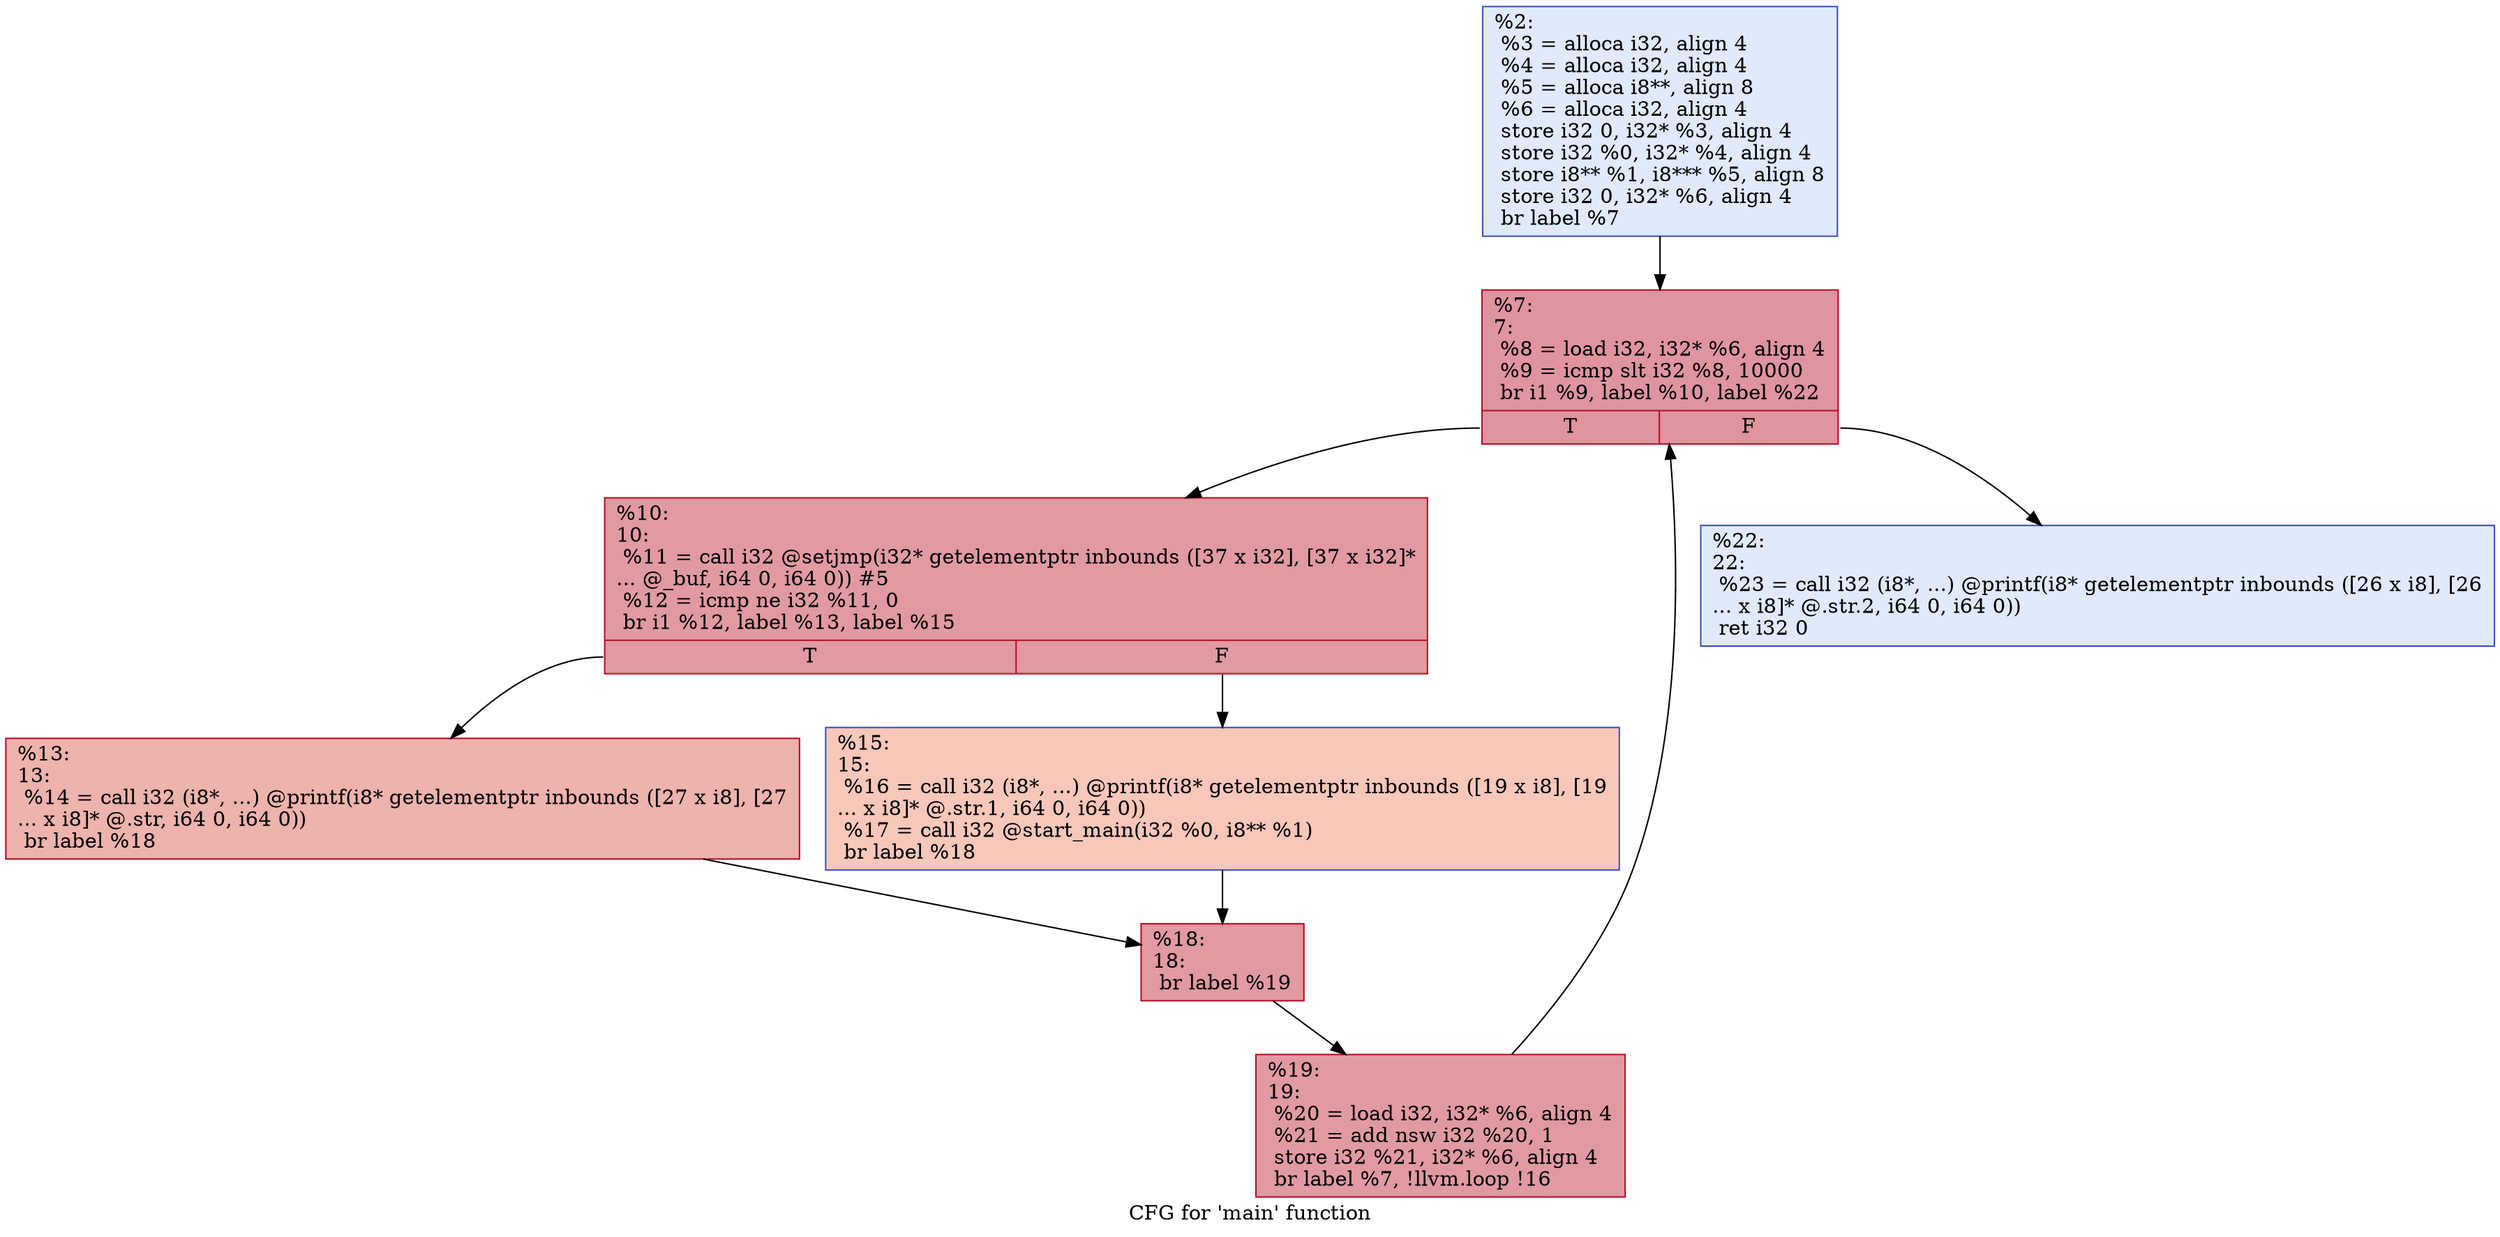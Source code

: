 digraph "CFG for 'main' function" {
	label="CFG for 'main' function";

	Node0x7ff657e1b0c0 [shape=record,color="#3d50c3ff", style=filled, fillcolor="#b9d0f970",label="{%2:\l  %3 = alloca i32, align 4\l  %4 = alloca i32, align 4\l  %5 = alloca i8**, align 8\l  %6 = alloca i32, align 4\l  store i32 0, i32* %3, align 4\l  store i32 %0, i32* %4, align 4\l  store i8** %1, i8*** %5, align 8\l  store i32 0, i32* %6, align 4\l  br label %7\l}"];
	Node0x7ff657e1b0c0 -> Node0x7ff657e1c7e0;
	Node0x7ff657e1c7e0 [shape=record,color="#b70d28ff", style=filled, fillcolor="#b70d2870",label="{%7:\l7:                                                \l  %8 = load i32, i32* %6, align 4\l  %9 = icmp slt i32 %8, 10000\l  br i1 %9, label %10, label %22\l|{<s0>T|<s1>F}}"];
	Node0x7ff657e1c7e0:s0 -> Node0x7ff657e1b100;
	Node0x7ff657e1c7e0:s1 -> Node0x7ff657e1ca60;
	Node0x7ff657e1b100 [shape=record,color="#b70d28ff", style=filled, fillcolor="#bb1b2c70",label="{%10:\l10:                                               \l  %11 = call i32 @setjmp(i32* getelementptr inbounds ([37 x i32], [37 x i32]*\l... @_buf, i64 0, i64 0)) #5\l  %12 = icmp ne i32 %11, 0\l  br i1 %12, label %13, label %15\l|{<s0>T|<s1>F}}"];
	Node0x7ff657e1b100:s0 -> Node0x7ff657e1d060;
	Node0x7ff657e1b100:s1 -> Node0x7ff657e1d0e0;
	Node0x7ff657e1d060 [shape=record,color="#b70d28ff", style=filled, fillcolor="#d6524470",label="{%13:\l13:                                               \l  %14 = call i32 (i8*, ...) @printf(i8* getelementptr inbounds ([27 x i8], [27\l... x i8]* @.str, i64 0, i64 0))\l  br label %18\l}"];
	Node0x7ff657e1d060 -> Node0x7ff657e1d450;
	Node0x7ff657e1d0e0 [shape=record,color="#3d50c3ff", style=filled, fillcolor="#ec7f6370",label="{%15:\l15:                                               \l  %16 = call i32 (i8*, ...) @printf(i8* getelementptr inbounds ([19 x i8], [19\l... x i8]* @.str.1, i64 0, i64 0))\l  %17 = call i32 @start_main(i32 %0, i8** %1)\l  br label %18\l}"];
	Node0x7ff657e1d0e0 -> Node0x7ff657e1d450;
	Node0x7ff657e1d450 [shape=record,color="#b70d28ff", style=filled, fillcolor="#bb1b2c70",label="{%18:\l18:                                               \l  br label %19\l}"];
	Node0x7ff657e1d450 -> Node0x7ff657e1d490;
	Node0x7ff657e1d490 [shape=record,color="#b70d28ff", style=filled, fillcolor="#bb1b2c70",label="{%19:\l19:                                               \l  %20 = load i32, i32* %6, align 4\l  %21 = add nsw i32 %20, 1\l  store i32 %21, i32* %6, align 4\l  br label %7, !llvm.loop !16\l}"];
	Node0x7ff657e1d490 -> Node0x7ff657e1c7e0;
	Node0x7ff657e1ca60 [shape=record,color="#3d50c3ff", style=filled, fillcolor="#b9d0f970",label="{%22:\l22:                                               \l  %23 = call i32 (i8*, ...) @printf(i8* getelementptr inbounds ([26 x i8], [26\l... x i8]* @.str.2, i64 0, i64 0))\l  ret i32 0\l}"];
}

